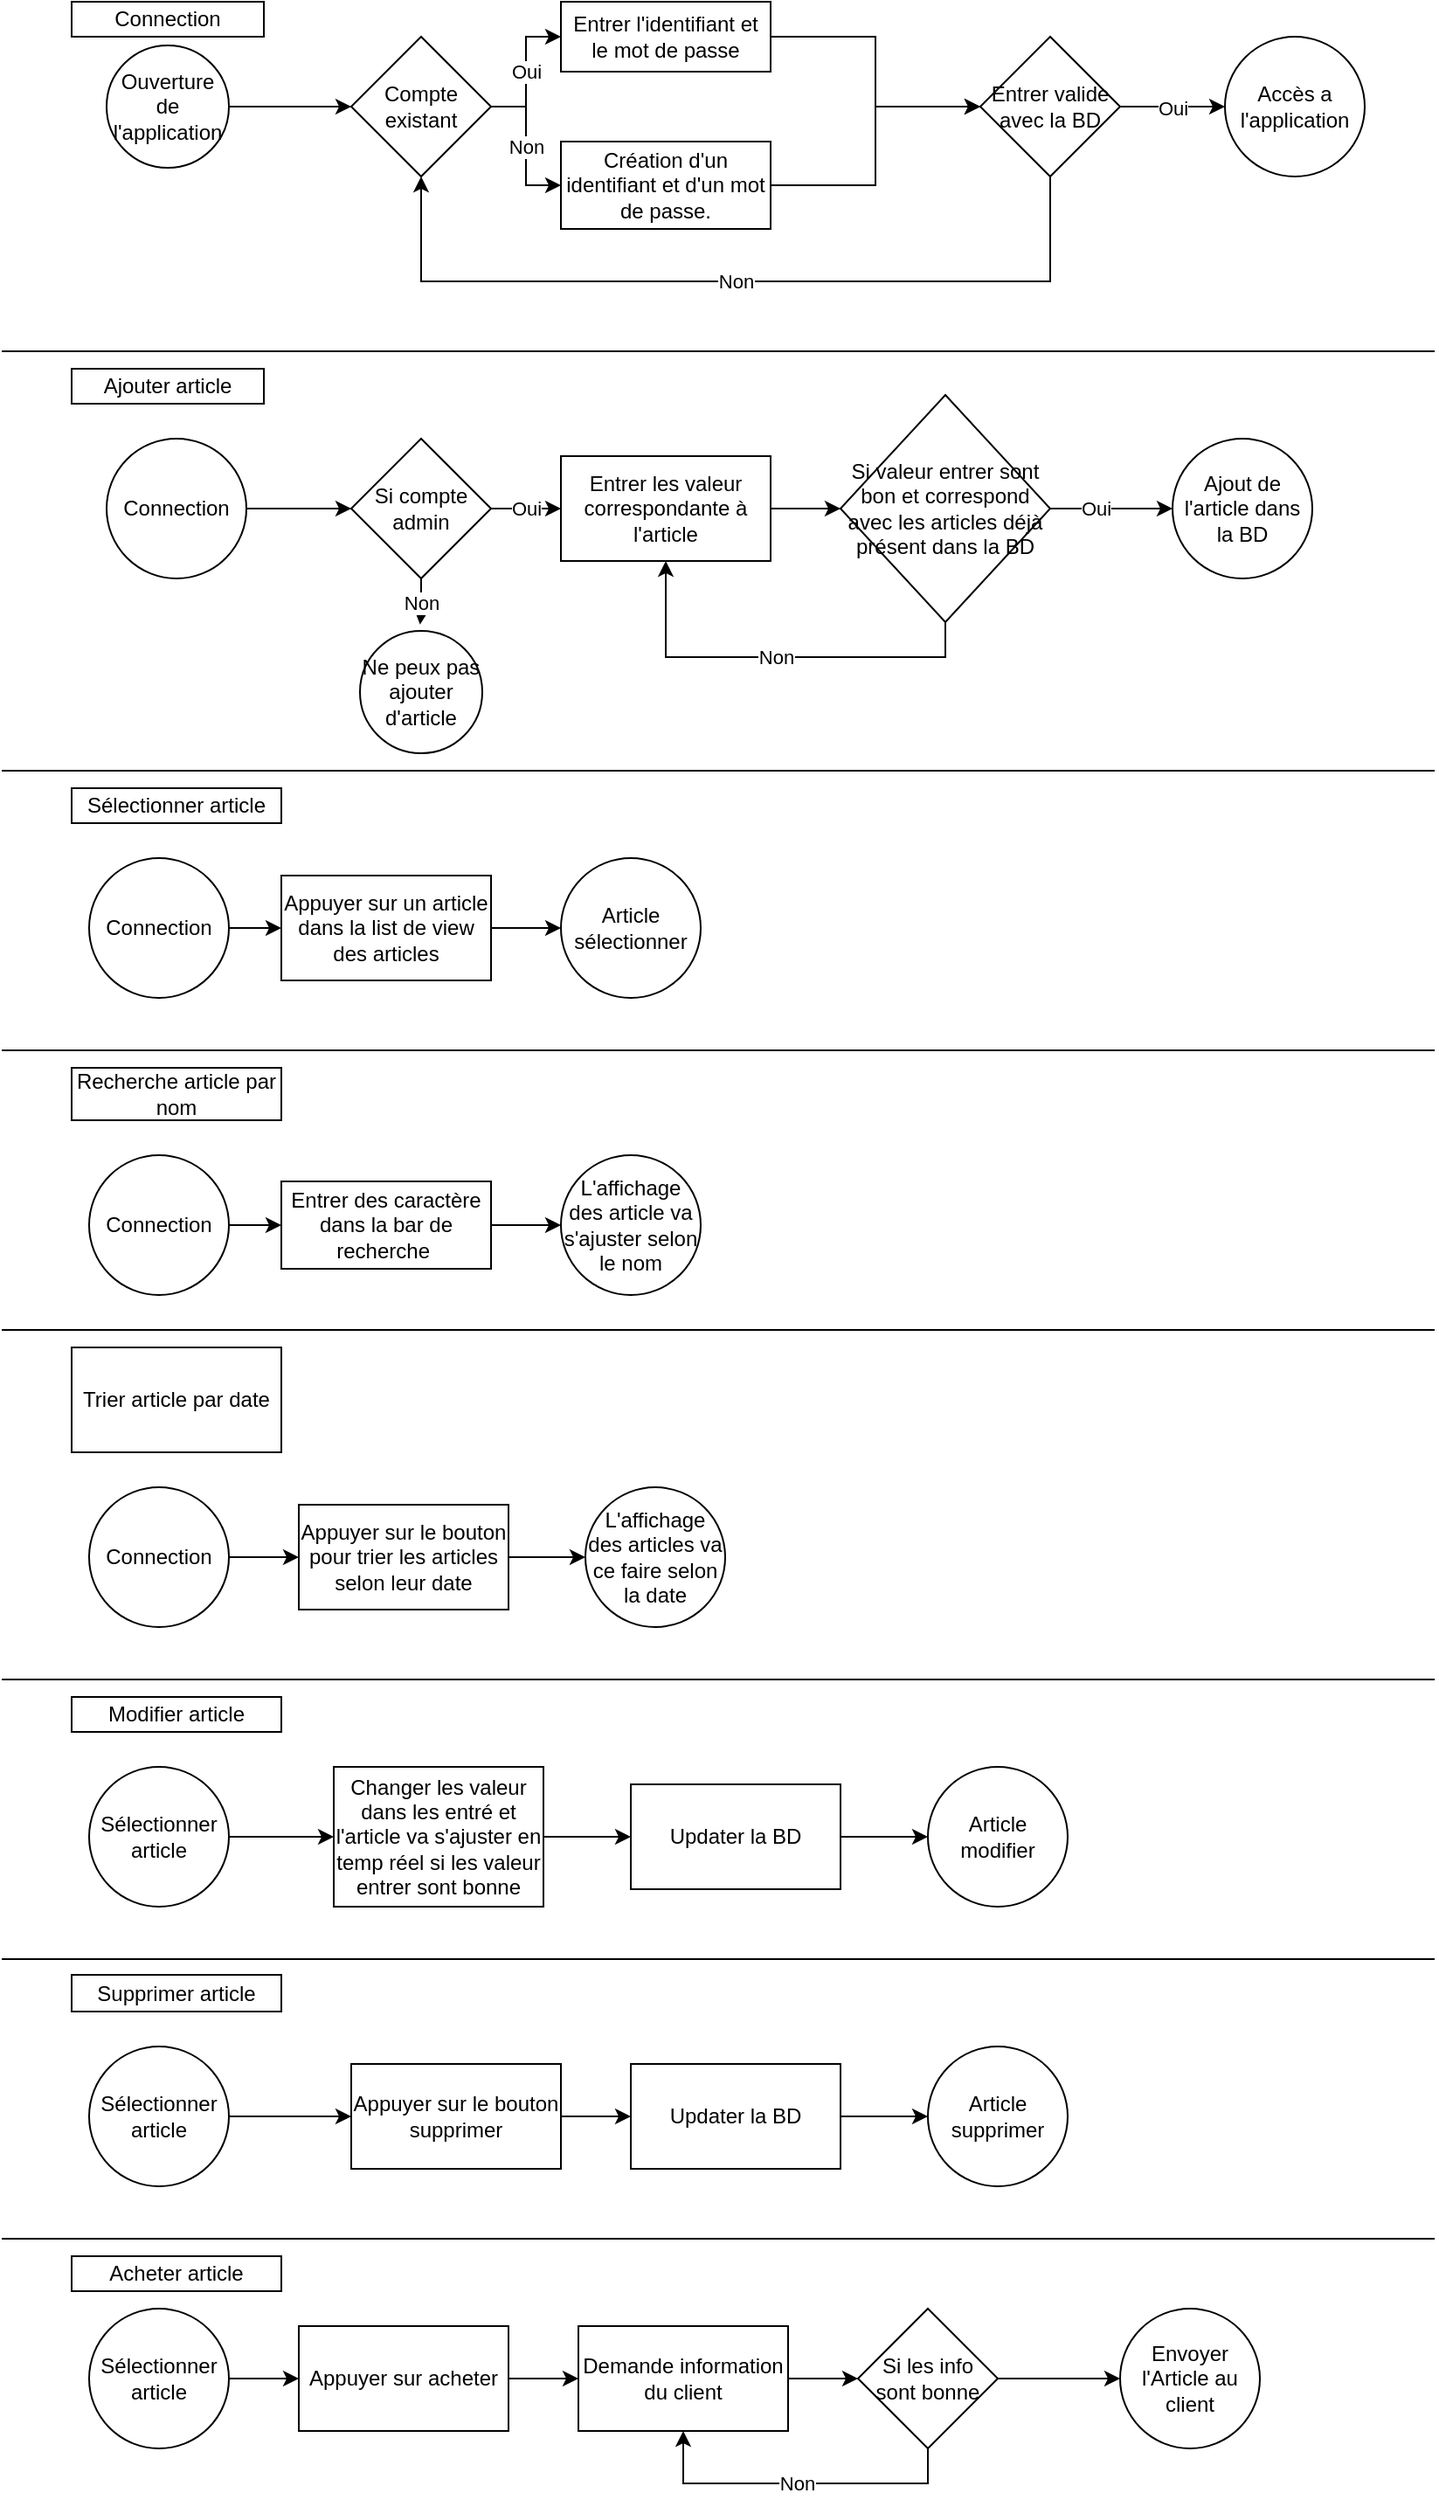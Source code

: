<mxfile version="21.2.9" type="device">
  <diagram name="Page-1" id="p6ovTDPNHQaJAcpgKCmB">
    <mxGraphModel dx="1203" dy="577" grid="1" gridSize="10" guides="1" tooltips="1" connect="1" arrows="1" fold="1" page="1" pageScale="1" pageWidth="827" pageHeight="1169" math="0" shadow="0">
      <root>
        <mxCell id="0" />
        <mxCell id="1" parent="0" />
        <mxCell id="UItXMcwUcMv2bI69gZ4A-1" value="Connection" style="rounded=0;whiteSpace=wrap;html=1;" vertex="1" parent="1">
          <mxGeometry x="40" y="40" width="110" height="20" as="geometry" />
        </mxCell>
        <mxCell id="UItXMcwUcMv2bI69gZ4A-9" value="Oui" style="edgeStyle=orthogonalEdgeStyle;rounded=0;orthogonalLoop=1;jettySize=auto;html=1;entryX=0;entryY=0.5;entryDx=0;entryDy=0;" edge="1" parent="1" source="UItXMcwUcMv2bI69gZ4A-3" target="UItXMcwUcMv2bI69gZ4A-7">
          <mxGeometry relative="1" as="geometry" />
        </mxCell>
        <mxCell id="UItXMcwUcMv2bI69gZ4A-10" value="Non" style="edgeStyle=orthogonalEdgeStyle;rounded=0;orthogonalLoop=1;jettySize=auto;html=1;entryX=0;entryY=0.5;entryDx=0;entryDy=0;" edge="1" parent="1" source="UItXMcwUcMv2bI69gZ4A-3" target="UItXMcwUcMv2bI69gZ4A-8">
          <mxGeometry relative="1" as="geometry" />
        </mxCell>
        <mxCell id="UItXMcwUcMv2bI69gZ4A-3" value="Compte existant" style="rhombus;whiteSpace=wrap;html=1;" vertex="1" parent="1">
          <mxGeometry x="200" y="60" width="80" height="80" as="geometry" />
        </mxCell>
        <mxCell id="UItXMcwUcMv2bI69gZ4A-17" style="edgeStyle=orthogonalEdgeStyle;rounded=0;orthogonalLoop=1;jettySize=auto;html=1;entryX=0;entryY=0.5;entryDx=0;entryDy=0;" edge="1" parent="1" source="UItXMcwUcMv2bI69gZ4A-7" target="UItXMcwUcMv2bI69gZ4A-14">
          <mxGeometry relative="1" as="geometry" />
        </mxCell>
        <mxCell id="UItXMcwUcMv2bI69gZ4A-7" value="Entrer l&#39;identifiant et le mot de passe" style="rounded=0;whiteSpace=wrap;html=1;" vertex="1" parent="1">
          <mxGeometry x="320" y="40" width="120" height="40" as="geometry" />
        </mxCell>
        <mxCell id="UItXMcwUcMv2bI69gZ4A-16" style="edgeStyle=orthogonalEdgeStyle;rounded=0;orthogonalLoop=1;jettySize=auto;html=1;" edge="1" parent="1" source="UItXMcwUcMv2bI69gZ4A-8" target="UItXMcwUcMv2bI69gZ4A-14">
          <mxGeometry relative="1" as="geometry" />
        </mxCell>
        <mxCell id="UItXMcwUcMv2bI69gZ4A-8" value="Création d&#39;un identifiant et d&#39;un mot de passe." style="rounded=0;whiteSpace=wrap;html=1;" vertex="1" parent="1">
          <mxGeometry x="320" y="120" width="120" height="50" as="geometry" />
        </mxCell>
        <mxCell id="UItXMcwUcMv2bI69gZ4A-15" value="Non" style="edgeStyle=orthogonalEdgeStyle;rounded=0;orthogonalLoop=1;jettySize=auto;html=1;entryX=0.5;entryY=1;entryDx=0;entryDy=0;" edge="1" parent="1" source="UItXMcwUcMv2bI69gZ4A-14" target="UItXMcwUcMv2bI69gZ4A-3">
          <mxGeometry relative="1" as="geometry">
            <Array as="points">
              <mxPoint x="600" y="200" />
              <mxPoint x="240" y="200" />
            </Array>
          </mxGeometry>
        </mxCell>
        <mxCell id="UItXMcwUcMv2bI69gZ4A-19" value="Oui" style="edgeStyle=orthogonalEdgeStyle;rounded=0;orthogonalLoop=1;jettySize=auto;html=1;" edge="1" parent="1" source="UItXMcwUcMv2bI69gZ4A-14">
          <mxGeometry relative="1" as="geometry">
            <mxPoint x="700" y="100" as="targetPoint" />
          </mxGeometry>
        </mxCell>
        <mxCell id="UItXMcwUcMv2bI69gZ4A-14" value="Entrer valide avec la BD" style="rhombus;whiteSpace=wrap;html=1;" vertex="1" parent="1">
          <mxGeometry x="560" y="60" width="80" height="80" as="geometry" />
        </mxCell>
        <mxCell id="UItXMcwUcMv2bI69gZ4A-21" style="edgeStyle=orthogonalEdgeStyle;rounded=0;orthogonalLoop=1;jettySize=auto;html=1;entryX=0;entryY=0.5;entryDx=0;entryDy=0;" edge="1" parent="1" source="UItXMcwUcMv2bI69gZ4A-20" target="UItXMcwUcMv2bI69gZ4A-3">
          <mxGeometry relative="1" as="geometry" />
        </mxCell>
        <mxCell id="UItXMcwUcMv2bI69gZ4A-20" value="Ouverture de l&#39;application" style="ellipse;whiteSpace=wrap;html=1;aspect=fixed;" vertex="1" parent="1">
          <mxGeometry x="60" y="65" width="70" height="70" as="geometry" />
        </mxCell>
        <mxCell id="UItXMcwUcMv2bI69gZ4A-22" value="Accès a l&#39;application" style="ellipse;whiteSpace=wrap;html=1;aspect=fixed;" vertex="1" parent="1">
          <mxGeometry x="700" y="60" width="80" height="80" as="geometry" />
        </mxCell>
        <mxCell id="UItXMcwUcMv2bI69gZ4A-23" value="" style="endArrow=none;html=1;rounded=0;" edge="1" parent="1">
          <mxGeometry width="50" height="50" relative="1" as="geometry">
            <mxPoint y="240" as="sourcePoint" />
            <mxPoint x="820" y="240" as="targetPoint" />
          </mxGeometry>
        </mxCell>
        <mxCell id="UItXMcwUcMv2bI69gZ4A-24" value="Ajouter article" style="rounded=0;whiteSpace=wrap;html=1;" vertex="1" parent="1">
          <mxGeometry x="40" y="250" width="110" height="20" as="geometry" />
        </mxCell>
        <mxCell id="UItXMcwUcMv2bI69gZ4A-31" style="edgeStyle=orthogonalEdgeStyle;rounded=0;orthogonalLoop=1;jettySize=auto;html=1;entryX=0;entryY=0.5;entryDx=0;entryDy=0;" edge="1" parent="1" source="UItXMcwUcMv2bI69gZ4A-25" target="UItXMcwUcMv2bI69gZ4A-30">
          <mxGeometry relative="1" as="geometry" />
        </mxCell>
        <mxCell id="UItXMcwUcMv2bI69gZ4A-25" value="Connection" style="ellipse;whiteSpace=wrap;html=1;aspect=fixed;" vertex="1" parent="1">
          <mxGeometry x="60" y="290" width="80" height="80" as="geometry" />
        </mxCell>
        <mxCell id="UItXMcwUcMv2bI69gZ4A-33" value="Oui" style="edgeStyle=orthogonalEdgeStyle;rounded=0;orthogonalLoop=1;jettySize=auto;html=1;entryX=0;entryY=0.5;entryDx=0;entryDy=0;" edge="1" parent="1" source="UItXMcwUcMv2bI69gZ4A-30" target="UItXMcwUcMv2bI69gZ4A-32">
          <mxGeometry relative="1" as="geometry" />
        </mxCell>
        <mxCell id="UItXMcwUcMv2bI69gZ4A-40" value="Non" style="edgeStyle=orthogonalEdgeStyle;rounded=0;orthogonalLoop=1;jettySize=auto;html=1;entryX=0.491;entryY=-0.052;entryDx=0;entryDy=0;entryPerimeter=0;" edge="1" parent="1" source="UItXMcwUcMv2bI69gZ4A-30" target="UItXMcwUcMv2bI69gZ4A-39">
          <mxGeometry relative="1" as="geometry" />
        </mxCell>
        <mxCell id="UItXMcwUcMv2bI69gZ4A-30" value="Si compte admin" style="rhombus;whiteSpace=wrap;html=1;" vertex="1" parent="1">
          <mxGeometry x="200" y="290" width="80" height="80" as="geometry" />
        </mxCell>
        <mxCell id="UItXMcwUcMv2bI69gZ4A-36" style="edgeStyle=orthogonalEdgeStyle;rounded=0;orthogonalLoop=1;jettySize=auto;html=1;entryX=0;entryY=0.5;entryDx=0;entryDy=0;" edge="1" parent="1" source="UItXMcwUcMv2bI69gZ4A-32" target="UItXMcwUcMv2bI69gZ4A-34">
          <mxGeometry relative="1" as="geometry" />
        </mxCell>
        <mxCell id="UItXMcwUcMv2bI69gZ4A-32" value="Entrer les valeur correspondante à l&#39;article" style="rounded=0;whiteSpace=wrap;html=1;" vertex="1" parent="1">
          <mxGeometry x="320" y="300" width="120" height="60" as="geometry" />
        </mxCell>
        <mxCell id="UItXMcwUcMv2bI69gZ4A-42" style="edgeStyle=orthogonalEdgeStyle;rounded=0;orthogonalLoop=1;jettySize=auto;html=1;" edge="1" parent="1" source="UItXMcwUcMv2bI69gZ4A-34">
          <mxGeometry relative="1" as="geometry">
            <mxPoint x="670" y="330" as="targetPoint" />
          </mxGeometry>
        </mxCell>
        <mxCell id="UItXMcwUcMv2bI69gZ4A-44" value="Oui" style="edgeLabel;html=1;align=center;verticalAlign=middle;resizable=0;points=[];" vertex="1" connectable="0" parent="UItXMcwUcMv2bI69gZ4A-42">
          <mxGeometry x="-0.261" relative="1" as="geometry">
            <mxPoint as="offset" />
          </mxGeometry>
        </mxCell>
        <mxCell id="UItXMcwUcMv2bI69gZ4A-45" value="Non" style="edgeStyle=orthogonalEdgeStyle;rounded=0;orthogonalLoop=1;jettySize=auto;html=1;entryX=0.5;entryY=1;entryDx=0;entryDy=0;" edge="1" parent="1" source="UItXMcwUcMv2bI69gZ4A-34" target="UItXMcwUcMv2bI69gZ4A-32">
          <mxGeometry relative="1" as="geometry">
            <Array as="points">
              <mxPoint x="540" y="415" />
              <mxPoint x="380" y="415" />
            </Array>
          </mxGeometry>
        </mxCell>
        <mxCell id="UItXMcwUcMv2bI69gZ4A-34" value="Si valeur entrer sont bon et correspond avec les articles déjà présent dans la BD" style="rhombus;whiteSpace=wrap;html=1;" vertex="1" parent="1">
          <mxGeometry x="480" y="265" width="120" height="130" as="geometry" />
        </mxCell>
        <mxCell id="UItXMcwUcMv2bI69gZ4A-39" value="Ne peux pas ajouter d&#39;article" style="ellipse;whiteSpace=wrap;html=1;aspect=fixed;" vertex="1" parent="1">
          <mxGeometry x="205" y="400" width="70" height="70" as="geometry" />
        </mxCell>
        <mxCell id="UItXMcwUcMv2bI69gZ4A-43" value="Ajout de l&#39;article dans la BD" style="ellipse;whiteSpace=wrap;html=1;aspect=fixed;" vertex="1" parent="1">
          <mxGeometry x="670" y="290" width="80" height="80" as="geometry" />
        </mxCell>
        <mxCell id="UItXMcwUcMv2bI69gZ4A-46" value="" style="endArrow=none;html=1;rounded=0;" edge="1" parent="1">
          <mxGeometry width="50" height="50" relative="1" as="geometry">
            <mxPoint y="480" as="sourcePoint" />
            <mxPoint x="820" y="480" as="targetPoint" />
          </mxGeometry>
        </mxCell>
        <mxCell id="UItXMcwUcMv2bI69gZ4A-47" value="Sélectionner article" style="rounded=0;whiteSpace=wrap;html=1;" vertex="1" parent="1">
          <mxGeometry x="40" y="490" width="120" height="20" as="geometry" />
        </mxCell>
        <mxCell id="UItXMcwUcMv2bI69gZ4A-50" style="edgeStyle=orthogonalEdgeStyle;rounded=0;orthogonalLoop=1;jettySize=auto;html=1;entryX=0;entryY=0.5;entryDx=0;entryDy=0;" edge="1" parent="1" source="UItXMcwUcMv2bI69gZ4A-48" target="UItXMcwUcMv2bI69gZ4A-49">
          <mxGeometry relative="1" as="geometry" />
        </mxCell>
        <mxCell id="UItXMcwUcMv2bI69gZ4A-48" value="Connection" style="ellipse;whiteSpace=wrap;html=1;aspect=fixed;" vertex="1" parent="1">
          <mxGeometry x="50" y="530" width="80" height="80" as="geometry" />
        </mxCell>
        <mxCell id="UItXMcwUcMv2bI69gZ4A-52" style="edgeStyle=orthogonalEdgeStyle;rounded=0;orthogonalLoop=1;jettySize=auto;html=1;entryX=0;entryY=0.5;entryDx=0;entryDy=0;" edge="1" parent="1" source="UItXMcwUcMv2bI69gZ4A-49" target="UItXMcwUcMv2bI69gZ4A-51">
          <mxGeometry relative="1" as="geometry" />
        </mxCell>
        <mxCell id="UItXMcwUcMv2bI69gZ4A-49" value="Appuyer sur un article dans la list de view des articles" style="rounded=0;whiteSpace=wrap;html=1;" vertex="1" parent="1">
          <mxGeometry x="160" y="540" width="120" height="60" as="geometry" />
        </mxCell>
        <mxCell id="UItXMcwUcMv2bI69gZ4A-51" value="Article sélectionner" style="ellipse;whiteSpace=wrap;html=1;aspect=fixed;" vertex="1" parent="1">
          <mxGeometry x="320" y="530" width="80" height="80" as="geometry" />
        </mxCell>
        <mxCell id="UItXMcwUcMv2bI69gZ4A-53" value="" style="endArrow=none;html=1;rounded=0;" edge="1" parent="1">
          <mxGeometry width="50" height="50" relative="1" as="geometry">
            <mxPoint y="640" as="sourcePoint" />
            <mxPoint x="820" y="640" as="targetPoint" />
          </mxGeometry>
        </mxCell>
        <mxCell id="UItXMcwUcMv2bI69gZ4A-54" value="Recherche article par nom" style="rounded=0;whiteSpace=wrap;html=1;" vertex="1" parent="1">
          <mxGeometry x="40" y="650" width="120" height="30" as="geometry" />
        </mxCell>
        <mxCell id="UItXMcwUcMv2bI69gZ4A-58" style="edgeStyle=orthogonalEdgeStyle;rounded=0;orthogonalLoop=1;jettySize=auto;html=1;entryX=0;entryY=0.5;entryDx=0;entryDy=0;" edge="1" parent="1" source="UItXMcwUcMv2bI69gZ4A-55" target="UItXMcwUcMv2bI69gZ4A-56">
          <mxGeometry relative="1" as="geometry" />
        </mxCell>
        <mxCell id="UItXMcwUcMv2bI69gZ4A-55" value="Connection" style="ellipse;whiteSpace=wrap;html=1;aspect=fixed;" vertex="1" parent="1">
          <mxGeometry x="50" y="700" width="80" height="80" as="geometry" />
        </mxCell>
        <mxCell id="UItXMcwUcMv2bI69gZ4A-60" style="edgeStyle=orthogonalEdgeStyle;rounded=0;orthogonalLoop=1;jettySize=auto;html=1;entryX=0;entryY=0.5;entryDx=0;entryDy=0;" edge="1" parent="1" source="UItXMcwUcMv2bI69gZ4A-56" target="UItXMcwUcMv2bI69gZ4A-59">
          <mxGeometry relative="1" as="geometry" />
        </mxCell>
        <mxCell id="UItXMcwUcMv2bI69gZ4A-56" value="Entrer des caractère dans la bar de recherche&amp;nbsp;" style="rounded=0;whiteSpace=wrap;html=1;" vertex="1" parent="1">
          <mxGeometry x="160" y="715" width="120" height="50" as="geometry" />
        </mxCell>
        <mxCell id="UItXMcwUcMv2bI69gZ4A-59" value="L&#39;affichage des article va s&#39;ajuster selon le nom" style="ellipse;whiteSpace=wrap;html=1;aspect=fixed;" vertex="1" parent="1">
          <mxGeometry x="320" y="700" width="80" height="80" as="geometry" />
        </mxCell>
        <mxCell id="UItXMcwUcMv2bI69gZ4A-61" value="" style="endArrow=none;html=1;rounded=0;" edge="1" parent="1">
          <mxGeometry width="50" height="50" relative="1" as="geometry">
            <mxPoint y="800" as="sourcePoint" />
            <mxPoint x="820" y="800" as="targetPoint" />
          </mxGeometry>
        </mxCell>
        <mxCell id="UItXMcwUcMv2bI69gZ4A-62" value="Trier article par date" style="rounded=0;whiteSpace=wrap;html=1;" vertex="1" parent="1">
          <mxGeometry x="40" y="810" width="120" height="60" as="geometry" />
        </mxCell>
        <mxCell id="UItXMcwUcMv2bI69gZ4A-65" style="edgeStyle=orthogonalEdgeStyle;rounded=0;orthogonalLoop=1;jettySize=auto;html=1;entryX=0;entryY=0.5;entryDx=0;entryDy=0;" edge="1" parent="1" source="UItXMcwUcMv2bI69gZ4A-63" target="UItXMcwUcMv2bI69gZ4A-64">
          <mxGeometry relative="1" as="geometry" />
        </mxCell>
        <mxCell id="UItXMcwUcMv2bI69gZ4A-63" value="Connection" style="ellipse;whiteSpace=wrap;html=1;aspect=fixed;" vertex="1" parent="1">
          <mxGeometry x="50" y="890" width="80" height="80" as="geometry" />
        </mxCell>
        <mxCell id="UItXMcwUcMv2bI69gZ4A-67" style="edgeStyle=orthogonalEdgeStyle;rounded=0;orthogonalLoop=1;jettySize=auto;html=1;entryX=0;entryY=0.5;entryDx=0;entryDy=0;" edge="1" parent="1" source="UItXMcwUcMv2bI69gZ4A-64" target="UItXMcwUcMv2bI69gZ4A-66">
          <mxGeometry relative="1" as="geometry" />
        </mxCell>
        <mxCell id="UItXMcwUcMv2bI69gZ4A-64" value="Appuyer sur le bouton pour trier les articles selon leur date" style="rounded=0;whiteSpace=wrap;html=1;" vertex="1" parent="1">
          <mxGeometry x="170" y="900" width="120" height="60" as="geometry" />
        </mxCell>
        <mxCell id="UItXMcwUcMv2bI69gZ4A-66" value="L&#39;affichage des articles va ce faire selon la date" style="ellipse;whiteSpace=wrap;html=1;aspect=fixed;" vertex="1" parent="1">
          <mxGeometry x="334" y="890" width="80" height="80" as="geometry" />
        </mxCell>
        <mxCell id="UItXMcwUcMv2bI69gZ4A-68" value="" style="endArrow=none;html=1;rounded=0;" edge="1" parent="1">
          <mxGeometry width="50" height="50" relative="1" as="geometry">
            <mxPoint y="1000" as="sourcePoint" />
            <mxPoint x="820" y="1000" as="targetPoint" />
          </mxGeometry>
        </mxCell>
        <mxCell id="UItXMcwUcMv2bI69gZ4A-69" value="Modifier article" style="rounded=0;whiteSpace=wrap;html=1;" vertex="1" parent="1">
          <mxGeometry x="40" y="1010" width="120" height="20" as="geometry" />
        </mxCell>
        <mxCell id="UItXMcwUcMv2bI69gZ4A-72" style="edgeStyle=orthogonalEdgeStyle;rounded=0;orthogonalLoop=1;jettySize=auto;html=1;entryX=0;entryY=0.5;entryDx=0;entryDy=0;" edge="1" parent="1" source="UItXMcwUcMv2bI69gZ4A-70" target="UItXMcwUcMv2bI69gZ4A-71">
          <mxGeometry relative="1" as="geometry" />
        </mxCell>
        <mxCell id="UItXMcwUcMv2bI69gZ4A-70" value="Sélectionner article" style="ellipse;whiteSpace=wrap;html=1;aspect=fixed;" vertex="1" parent="1">
          <mxGeometry x="50" y="1050" width="80" height="80" as="geometry" />
        </mxCell>
        <mxCell id="UItXMcwUcMv2bI69gZ4A-84" style="edgeStyle=orthogonalEdgeStyle;rounded=0;orthogonalLoop=1;jettySize=auto;html=1;entryX=0;entryY=0.5;entryDx=0;entryDy=0;" edge="1" parent="1" source="UItXMcwUcMv2bI69gZ4A-71" target="UItXMcwUcMv2bI69gZ4A-83">
          <mxGeometry relative="1" as="geometry" />
        </mxCell>
        <mxCell id="UItXMcwUcMv2bI69gZ4A-71" value="Changer les valeur dans les entré et l&#39;article va s&#39;ajuster en temp réel si les valeur entrer sont bonne" style="rounded=0;whiteSpace=wrap;html=1;" vertex="1" parent="1">
          <mxGeometry x="190" y="1050" width="120" height="80" as="geometry" />
        </mxCell>
        <mxCell id="UItXMcwUcMv2bI69gZ4A-73" value="Article modifier" style="ellipse;whiteSpace=wrap;html=1;aspect=fixed;" vertex="1" parent="1">
          <mxGeometry x="530" y="1050" width="80" height="80" as="geometry" />
        </mxCell>
        <mxCell id="UItXMcwUcMv2bI69gZ4A-75" value="" style="endArrow=none;html=1;rounded=0;" edge="1" parent="1">
          <mxGeometry width="50" height="50" relative="1" as="geometry">
            <mxPoint y="1160" as="sourcePoint" />
            <mxPoint x="820" y="1160" as="targetPoint" />
          </mxGeometry>
        </mxCell>
        <mxCell id="UItXMcwUcMv2bI69gZ4A-76" value="Supprimer article" style="rounded=0;whiteSpace=wrap;html=1;" vertex="1" parent="1">
          <mxGeometry x="40" y="1169" width="120" height="21" as="geometry" />
        </mxCell>
        <mxCell id="UItXMcwUcMv2bI69gZ4A-79" style="edgeStyle=orthogonalEdgeStyle;rounded=0;orthogonalLoop=1;jettySize=auto;html=1;" edge="1" parent="1" source="UItXMcwUcMv2bI69gZ4A-77" target="UItXMcwUcMv2bI69gZ4A-78">
          <mxGeometry relative="1" as="geometry" />
        </mxCell>
        <mxCell id="UItXMcwUcMv2bI69gZ4A-77" value="Sélectionner article" style="ellipse;whiteSpace=wrap;html=1;aspect=fixed;" vertex="1" parent="1">
          <mxGeometry x="50" y="1210" width="80" height="80" as="geometry" />
        </mxCell>
        <mxCell id="UItXMcwUcMv2bI69gZ4A-81" style="edgeStyle=orthogonalEdgeStyle;rounded=0;orthogonalLoop=1;jettySize=auto;html=1;entryX=0;entryY=0.5;entryDx=0;entryDy=0;" edge="1" parent="1" source="UItXMcwUcMv2bI69gZ4A-78">
          <mxGeometry relative="1" as="geometry">
            <mxPoint x="360" y="1250" as="targetPoint" />
          </mxGeometry>
        </mxCell>
        <mxCell id="UItXMcwUcMv2bI69gZ4A-78" value="Appuyer sur le bouton supprimer" style="rounded=0;whiteSpace=wrap;html=1;" vertex="1" parent="1">
          <mxGeometry x="200" y="1220" width="120" height="60" as="geometry" />
        </mxCell>
        <mxCell id="UItXMcwUcMv2bI69gZ4A-87" style="edgeStyle=orthogonalEdgeStyle;rounded=0;orthogonalLoop=1;jettySize=auto;html=1;entryX=0;entryY=0.5;entryDx=0;entryDy=0;" edge="1" parent="1" source="UItXMcwUcMv2bI69gZ4A-82" target="UItXMcwUcMv2bI69gZ4A-86">
          <mxGeometry relative="1" as="geometry" />
        </mxCell>
        <mxCell id="UItXMcwUcMv2bI69gZ4A-82" value="Updater la BD" style="rounded=0;whiteSpace=wrap;html=1;" vertex="1" parent="1">
          <mxGeometry x="360" y="1220" width="120" height="60" as="geometry" />
        </mxCell>
        <mxCell id="UItXMcwUcMv2bI69gZ4A-85" style="edgeStyle=orthogonalEdgeStyle;rounded=0;orthogonalLoop=1;jettySize=auto;html=1;entryX=0;entryY=0.5;entryDx=0;entryDy=0;" edge="1" parent="1" source="UItXMcwUcMv2bI69gZ4A-83" target="UItXMcwUcMv2bI69gZ4A-73">
          <mxGeometry relative="1" as="geometry" />
        </mxCell>
        <mxCell id="UItXMcwUcMv2bI69gZ4A-83" value="Updater la BD" style="rounded=0;whiteSpace=wrap;html=1;" vertex="1" parent="1">
          <mxGeometry x="360" y="1060" width="120" height="60" as="geometry" />
        </mxCell>
        <mxCell id="UItXMcwUcMv2bI69gZ4A-86" value="Article supprimer" style="ellipse;whiteSpace=wrap;html=1;aspect=fixed;" vertex="1" parent="1">
          <mxGeometry x="530" y="1210" width="80" height="80" as="geometry" />
        </mxCell>
        <mxCell id="UItXMcwUcMv2bI69gZ4A-88" value="" style="endArrow=none;html=1;rounded=0;" edge="1" parent="1">
          <mxGeometry width="50" height="50" relative="1" as="geometry">
            <mxPoint y="1320" as="sourcePoint" />
            <mxPoint x="820" y="1320" as="targetPoint" />
          </mxGeometry>
        </mxCell>
        <mxCell id="UItXMcwUcMv2bI69gZ4A-89" value="Acheter article" style="rounded=0;whiteSpace=wrap;html=1;" vertex="1" parent="1">
          <mxGeometry x="40" y="1330" width="120" height="20" as="geometry" />
        </mxCell>
        <mxCell id="UItXMcwUcMv2bI69gZ4A-92" style="edgeStyle=orthogonalEdgeStyle;rounded=0;orthogonalLoop=1;jettySize=auto;html=1;entryX=0;entryY=0.5;entryDx=0;entryDy=0;" edge="1" parent="1" source="UItXMcwUcMv2bI69gZ4A-90">
          <mxGeometry relative="1" as="geometry">
            <mxPoint x="170" y="1400.0" as="targetPoint" />
          </mxGeometry>
        </mxCell>
        <mxCell id="UItXMcwUcMv2bI69gZ4A-90" value="Sélectionner article" style="ellipse;whiteSpace=wrap;html=1;aspect=fixed;" vertex="1" parent="1">
          <mxGeometry x="50" y="1360" width="80" height="80" as="geometry" />
        </mxCell>
        <mxCell id="UItXMcwUcMv2bI69gZ4A-95" style="edgeStyle=orthogonalEdgeStyle;rounded=0;orthogonalLoop=1;jettySize=auto;html=1;entryX=0;entryY=0.5;entryDx=0;entryDy=0;" edge="1" parent="1" source="UItXMcwUcMv2bI69gZ4A-93" target="UItXMcwUcMv2bI69gZ4A-94">
          <mxGeometry relative="1" as="geometry" />
        </mxCell>
        <mxCell id="UItXMcwUcMv2bI69gZ4A-93" value="Appuyer sur acheter" style="rounded=0;whiteSpace=wrap;html=1;" vertex="1" parent="1">
          <mxGeometry x="170" y="1370" width="120" height="60" as="geometry" />
        </mxCell>
        <mxCell id="UItXMcwUcMv2bI69gZ4A-97" style="edgeStyle=orthogonalEdgeStyle;rounded=0;orthogonalLoop=1;jettySize=auto;html=1;entryX=0;entryY=0.5;entryDx=0;entryDy=0;" edge="1" parent="1" source="UItXMcwUcMv2bI69gZ4A-94" target="UItXMcwUcMv2bI69gZ4A-96">
          <mxGeometry relative="1" as="geometry" />
        </mxCell>
        <mxCell id="UItXMcwUcMv2bI69gZ4A-94" value="Demande information du client" style="rounded=0;whiteSpace=wrap;html=1;" vertex="1" parent="1">
          <mxGeometry x="330" y="1370" width="120" height="60" as="geometry" />
        </mxCell>
        <mxCell id="UItXMcwUcMv2bI69gZ4A-101" style="edgeStyle=orthogonalEdgeStyle;rounded=0;orthogonalLoop=1;jettySize=auto;html=1;" edge="1" parent="1" source="UItXMcwUcMv2bI69gZ4A-96" target="UItXMcwUcMv2bI69gZ4A-100">
          <mxGeometry relative="1" as="geometry" />
        </mxCell>
        <mxCell id="UItXMcwUcMv2bI69gZ4A-102" value="Non" style="edgeStyle=orthogonalEdgeStyle;rounded=0;orthogonalLoop=1;jettySize=auto;html=1;entryX=0.5;entryY=1;entryDx=0;entryDy=0;" edge="1" parent="1" source="UItXMcwUcMv2bI69gZ4A-96" target="UItXMcwUcMv2bI69gZ4A-94">
          <mxGeometry relative="1" as="geometry">
            <Array as="points">
              <mxPoint x="530" y="1460" />
              <mxPoint x="390" y="1460" />
            </Array>
          </mxGeometry>
        </mxCell>
        <mxCell id="UItXMcwUcMv2bI69gZ4A-96" value="Si les info sont bonne" style="rhombus;whiteSpace=wrap;html=1;" vertex="1" parent="1">
          <mxGeometry x="490" y="1360" width="80" height="80" as="geometry" />
        </mxCell>
        <mxCell id="UItXMcwUcMv2bI69gZ4A-100" value="Envoyer l&#39;Article au client" style="ellipse;whiteSpace=wrap;html=1;aspect=fixed;" vertex="1" parent="1">
          <mxGeometry x="640" y="1360" width="80" height="80" as="geometry" />
        </mxCell>
      </root>
    </mxGraphModel>
  </diagram>
</mxfile>
